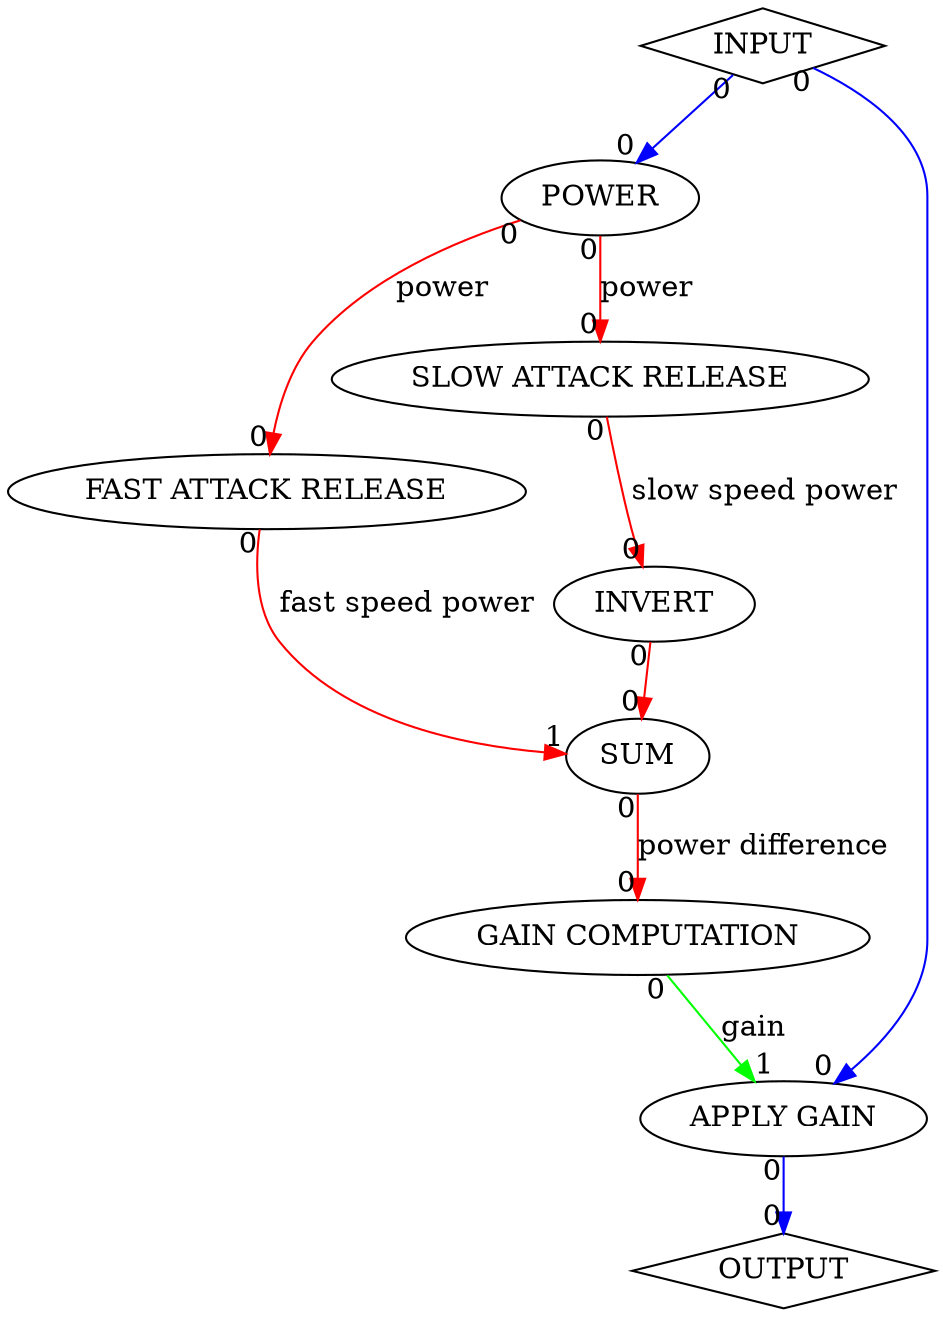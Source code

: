 digraph transient {

{ node [shape=diamond]
INPUT OUTPUT
}

INPUT -> POWER [taillabel="0" headlabel="0" color="blue"];
POWER -> "FAST ATTACK RELEASE" [taillabel="0" headlabel="0" label="power" color="red"];
POWER -> "SLOW ATTACK RELEASE" [taillabel="0" headlabel="0" label="power" color="red"];
"SLOW ATTACK RELEASE" -> INVERT [taillabel="0" headlabel="0" label="slow speed power" color="red"];
INVERT -> SUM [taillabel="0" headlabel="0" color="red"];
"FAST ATTACK RELEASE" -> SUM [taillabel="0" headlabel="1" label="fast speed power" color="red"];
SUM -> "GAIN COMPUTATION" [taillabel="0" headlabel="0" label="power difference" color="red"];
INPUT -> "APPLY GAIN" [taillabel="0" headlabel="0" color="blue"];
"GAIN COMPUTATION" -> "APPLY GAIN" [taillabel="0" headlabel="1" label="gain" color="green"];
"APPLY GAIN" -> OUTPUT [taillabel="0" headlabel="0" color="blue"];
}
